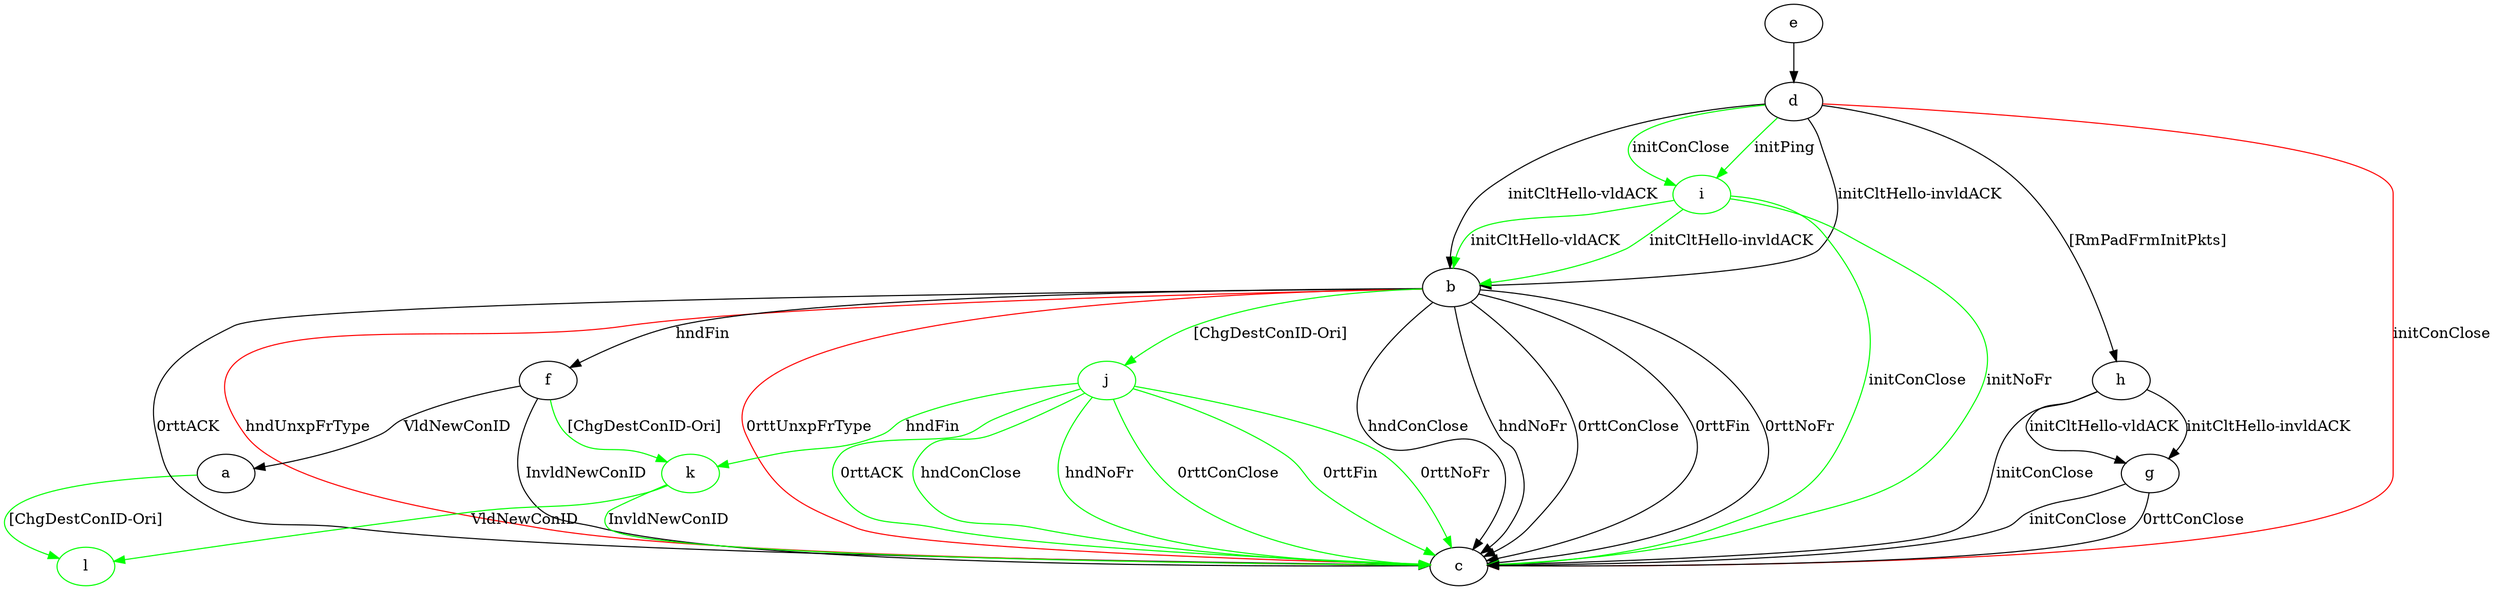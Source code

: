 digraph "" {
	l	[color=green];
	a -> l	[key=0,
		color=green,
		label="[ChgDestConID-Ori] "];
	b -> c	[key=0,
		label="hndConClose "];
	b -> c	[key=1,
		label="hndNoFr "];
	b -> c	[key=2,
		label="0rttConClose "];
	b -> c	[key=3,
		label="0rttFin "];
	b -> c	[key=4,
		label="0rttNoFr "];
	b -> c	[key=5,
		label="0rttACK "];
	b -> c	[key=6,
		color=red,
		label="hndUnxpFrType "];
	b -> c	[key=7,
		color=red,
		label="0rttUnxpFrType "];
	b -> f	[key=0,
		label="hndFin "];
	j	[color=green];
	b -> j	[key=0,
		color=green,
		label="[ChgDestConID-Ori] "];
	d -> b	[key=0,
		label="initCltHello-vldACK "];
	d -> b	[key=1,
		label="initCltHello-invldACK "];
	d -> c	[key=0,
		color=red,
		label="initConClose "];
	d -> h	[key=0,
		label="[RmPadFrmInitPkts] "];
	i	[color=green];
	d -> i	[key=0,
		color=green,
		label="initPing "];
	d -> i	[key=1,
		color=green,
		label="initConClose "];
	e -> d	[key=0];
	f -> a	[key=0,
		label="VldNewConID "];
	f -> c	[key=0,
		label="InvldNewConID "];
	k	[color=green];
	f -> k	[key=0,
		color=green,
		label="[ChgDestConID-Ori] "];
	g -> c	[key=0,
		label="initConClose "];
	g -> c	[key=1,
		label="0rttConClose "];
	h -> c	[key=0,
		label="initConClose "];
	h -> g	[key=0,
		label="initCltHello-vldACK "];
	h -> g	[key=1,
		label="initCltHello-invldACK "];
	i -> b	[key=0,
		color=green,
		label="initCltHello-vldACK "];
	i -> b	[key=1,
		color=green,
		label="initCltHello-invldACK "];
	i -> c	[key=0,
		color=green,
		label="initConClose "];
	i -> c	[key=1,
		color=green,
		label="initNoFr "];
	j -> c	[key=0,
		color=green,
		label="hndConClose "];
	j -> c	[key=1,
		color=green,
		label="hndNoFr "];
	j -> c	[key=2,
		color=green,
		label="0rttConClose "];
	j -> c	[key=3,
		color=green,
		label="0rttFin "];
	j -> c	[key=4,
		color=green,
		label="0rttNoFr "];
	j -> c	[key=5,
		color=green,
		label="0rttACK "];
	j -> k	[key=0,
		color=green,
		label="hndFin "];
	k -> c	[key=0,
		color=green,
		label="InvldNewConID "];
	k -> l	[key=0,
		color=green,
		label="VldNewConID "];
}
